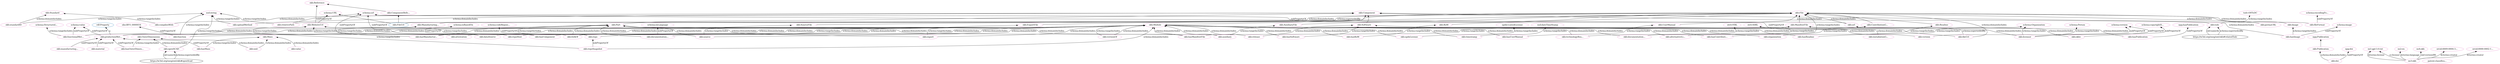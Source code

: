 digraph G {
  rankdir=BT
  node[height=.3]
"https://w3id.org/oseg/ont/okh#Readme" [fillcolor="#1f77b4" color="#1f77b4" label="okh:Readme"]
"https://w3id.org/oseg/ont/okh#SourceFile" [fillcolor="#1f77b4" color="#1f77b4" label="okh:SourceFile"]
"https://w3id.org/oseg/ont/okh#Image" [fillcolor="#1f77b4" color="#1f77b4" label="okh:Image"]
"https://w3id.org/oseg/ont/okh#WebsiteUrl" [fillcolor="#1f77b4" color="#1f77b4" label="okh:WebsiteUrl"]
"http://spdx.org/rdf/terms#ListedLicense" [fillcolor="#1f77b4" color="#1f77b4" label="spdxt:ListedLicense"]
"https://w3id.org/oseg/ont/okh#OuterDimensions" [fillcolor="#1f77b4" color="#1f77b4" label="okh:OuterDimensions"]
"https://w3id.org/oseg/ont/okh#Part" [fillcolor="#1f77b4" color="#1f77b4" label="okh:Part"]
"https://w3id.org/oseg/ont/okh#File" [fillcolor="#1f77b4" color="#1f77b4" label="okh:File"]
"https://w3id.org/oseg/ont/okh#UserManual" [fillcolor="#1f77b4" color="#1f77b4" label="okh:UserManual"]
"https://w3id.org/oseg/ont/okh#ExportFile" [fillcolor="#1f77b4" color="#1f77b4" label="okh:ExportFile"]
"http://ns.nature.com/terms/Publication" [fillcolor="#1f77b4" color="#1f77b4" label="npg:Publication"]
"https://w3id.org/oseg/ont/tsdc/core#OHTsDC" [fillcolor="#1f77b4" color="#1f77b4" label="tsdc:OHTsDC"]
"http://www.w3.org/2001/XMLSchema#dateTimeStamp" [fillcolor="#1f77b4" color="#1f77b4" label="xsd:dateTimeStamp"]
"http://schema.org/Person" [fillcolor="#1f77b4" color="#1f77b4" label="schema:Person"]
"https://w3id.org/oseg/ont/okh#ManufacturingInstructions" [fillcolor="#1f77b4" color="#1f77b4" label="okh:Manufacturing..."]
"https://w3id.org/oseg/ont/okh#Publication" [fillcolor="#1f77b4" color="#1f77b4" label="okh:Publication"]
"http://schema.org/StructuredValue" [fillcolor="#1f77b4" color="#1f77b4" label="schema:Structured..."]
"https://w3id.org/oseg/ont/okh#BoM" [fillcolor="#1f77b4" color="#1f77b4" label="okh:BoM"]
"https://w3id.org/oseg/ont/okh#ManifestFile" [fillcolor="#1f77b4" color="#1f77b4" label="okh:ManifestFile"]
"http://schema.org/Organization" [fillcolor="#1f77b4" color="#1f77b4" label="schema:Organization"]
"http://www.w3.org/1999/02/22-rdf-syntax-ns#Property" [fillcolor="#1f77b4" color="#1f77b4" label="rdf:Property"]
"https://w3id.org/oseg/ont/okh#ContributionGuide" [fillcolor="#1f77b4" color="#1f77b4" label="okh:ContributionG..."]
"http://schema.org/URL" [fillcolor="#1f77b4" color="#1f77b4" label="schema:URL"]
"https://w3id.org/oseg/ont/okh#AuxiliaryFile" [fillcolor="#1f77b4" color="#1f77b4" label="okh:AuxiliaryFile"]
"https://w3id.org/oseg/ont/otrl#ODRL" [fillcolor="#1f77b4" color="#1f77b4" label="otrl:ODRL"]
"https://w3id.org/oseg/ont/okh#Module" [fillcolor="#1f77b4" color="#1f77b4" label="okh:Module"]
"https://w3id.org/oseg/ont/okh#Software" [fillcolor="#1f77b4" color="#1f77b4" label="okh:Software"]
"http://www.w3.org/2001/XMLSchema#string" [fillcolor="#1f77b4" color="#1f77b4" label="xsd:string"]
"https://w3id.org/oseg/ont/okh#Component" [fillcolor="#1f77b4" color="#1f77b4" label="okh:Component"]
"https://w3id.org/oseg/ont/otrl#OTRL" [fillcolor="#1f77b4" color="#1f77b4" label="otrl:OTRL"]
"https://w3id.org/oseg/ont/okh#ComponentReference" [fillcolor="#1f77b4" color="#1f77b4" label="okh:ComponentRefe..."]
"https://w3id.org/oseg/ont/okh#Reference" [fillcolor="#1f77b4" color="#1f77b4" label="okh:Reference"]
"https://w3id.org/oseg/ont/okh#Mass" [fillcolor="#1f77b4" color="#1f77b4" label="okh:Mass"]
"https://w3id.org/oseg/ont/okh#FileUrl" [fillcolor="#1f77b4" color="#1f77b4" label="okh:FileUrl"]
"https://w3id.org/oseg/ont/okh#Standard" [fillcolor="#1f77b4" color="#1f77b4" label="okh:Standard"]
"https://w3id.org/oseg/ont/okh#functionalMetadata" [fillcolor="#e377c2" color="#e377c2" label="okh:functionalMet..."]
"https://w3id.org/oseg/ont/okh#Module" [fillcolor="#e377c2" color="#e377c2" label="okh:Module"]
"https://w3id.org/oseg/ont/okh#material" [fillcolor="#e377c2" color="#e377c2" label="okh:material"]
"https://w3id.org/oseg/ont/okh#openSCAD" [fillcolor="#e377c2" color="#e377c2" label="okh:openSCAD"]
"https://w3id.org/oseg/ont/okh#versionOf" [fillcolor="#e377c2" color="#e377c2" label="okh:versionOf"]
"http://www.w3.org/2001/XMLSchema#string" [fillcolor="#e377c2" color="#e377c2" label="xsd:string"]
"https://w3id.org/oseg/ont/okh#url" [fillcolor="#e377c2" color="#e377c2" label="okh:url"]
"https://www.gnu.org/licenses/gpl-3.0.txt" [fillcolor="#e377c2" color="#e377c2" label="ns1:gpl-3.0.txt"]
"http://schema.org/StructuredValue" [fillcolor="#e377c2" color="#e377c2" label="schema:Structured..."]
"https://w3id.org/oseg/ont/okh#Standard" [fillcolor="#e377c2" color="#e377c2" label="okh:Standard"]
"https://w3id.org/oseg/ont/okh#standardID" [fillcolor="#e377c2" color="#e377c2" label="okh:standardID"]
"https://w3id.org/oseg/ont/okh#Image" [fillcolor="#e377c2" color="#e377c2" label="okh:Image"]
"https://w3id.org/oseg/ont/okh#hasOuterDimensions" [fillcolor="#e377c2" color="#e377c2" label="okh:hasOuterDimen..."]
"https://w3id.org/oseg/ont/okh#hasContributionGuide" [fillcolor="#e377c2" color="#e377c2" label="okh:hasContributi..."]
"https://w3id.org/oseg/ont/tsdc/core#OHTsDC" [fillcolor="#e377c2" color="#e377c2" label="tsdc:OHTsDC"]
"https://w3id.org/oseg/ont/okh#forkOf" [fillcolor="#e377c2" color="#e377c2" label="okh:forkOf"]
"https://w3id.org/oseg/ont/okh#repo" [fillcolor="#e377c2" color="#e377c2" label="okh:repo"]
"http://schema.org/image" [fillcolor="#e377c2" color="#e377c2" label="schema:image"]
"https://w3id.org/oseg/ont/okh#Component" [fillcolor="#e377c2" color="#e377c2" label="okh:Component"]
"https://w3id.org/oseg/ont/okh#File" [fillcolor="#e377c2" color="#e377c2" label="okh:File"]
"http://schema.org/value" [fillcolor="#e377c2" color="#e377c2" label="schema:value"]
"https://w3id.org/oseg/ont/okh#source" [fillcolor="#e377c2" color="#e377c2" label="okh:source"]
"https://w3id.org/oseg/ont/okh#Readme" [fillcolor="#e377c2" color="#e377c2" label="okh:Readme"]
"https://w3id.org/oseg/ont/okh#Mass" [fillcolor="#e377c2" color="#e377c2" label="okh:Mass"]
"https://w3id.org/oseg/ont/okh#productionMetadata" [fillcolor="#e377c2" color="#e377c2" label="okh:productionMet..."]
"https://w3id.org/oseg/ont/okh#Part" [fillcolor="#e377c2" color="#e377c2" label="okh:Part"]
"http://ns.nature.com/terms/hasPublication" [fillcolor="#e377c2" color="#e377c2" label="npg:hasPublication"]
"http://schema.org/url" [fillcolor="#e377c2" color="#e377c2" label="schema:url"]
"http://schema.org/isBasedOn" [fillcolor="#e377c2" color="#e377c2" label="schema:isBasedOn"]
"https://w3id.org/oseg/ont/okh#timestamp" [fillcolor="#e377c2" color="#e377c2" label="okh:timestamp"]
"https://w3id.org/oseg/ont/okh#technologyReadinessLevel" [fillcolor="#e377c2" color="#e377c2" label="okh:technologyRea..."]
"http://ns.nature.com/terms/Publication" [fillcolor="#e377c2" color="#e377c2" label="npg:Publication"]
"https://w3id.org/oseg/ont/okh#ManifestFile" [fillcolor="#e377c2" color="#e377c2" label="okh:ManifestFile"]
"https://w3id.org/oseg/ont/okh#fileFormat" [fillcolor="#e377c2" color="#e377c2" label="okh:fileFormat"]
"http://schema.org/Organization" [fillcolor="#e377c2" color="#e377c2" label="schema:Organization"]
"http://schema.org/URL" [fillcolor="#e377c2" color="#e377c2" label="schema:URL"]
"https://w3id.org/oseg/ont/okh#licensor" [fillcolor="#e377c2" color="#e377c2" label="okh:licensor"]
"https://w3id.org/oseg/ont/okh#doi" [fillcolor="#e377c2" color="#e377c2" label="okh:doi"]
"http://purl.obolibrary.org/obo/BFO_0000016" [fillcolor="#e377c2" color="#e377c2" label="obo:BFO_0000016"]
"https://w3id.org/oseg/ont/okh#value" [fillcolor="#e377c2" color="#e377c2" label="okh:value"]
"https://w3id.org/oseg/ont/okh#hasSoftware" [fillcolor="#e377c2" color="#e377c2" label="okh:hasSoftware"]
"https://w3id.org/oseg/ont/okh#dataSource" [fillcolor="#e377c2" color="#e377c2" label="okh:dataSource"]
"https://w3id.org/oseg/ont/okh#documentationLanguage" [fillcolor="#e377c2" color="#e377c2" label="okh:documentation..."]
"https://w3id.org/oseg/ont/okh#uploadMethod" [fillcolor="#e377c2" color="#e377c2" label="okh:uploadMethod"]
"https://w3id.org/oseg/ont/okh#OuterDimensions" [fillcolor="#e377c2" color="#e377c2" label="okh:OuterDimensions"]
"http://schema.org/inLanguage" [fillcolor="#e377c2" color="#e377c2" label="schema:inLanguage"]
"http://id.loc.gov/vocabulary/iso639-1/en" [fillcolor="#e377c2" color="#e377c2" label="ns2:en"]
"https://w3id.org/oseg/ont/okh#permaURL" [fillcolor="#e377c2" color="#e377c2" label="okh:permaURL"]
"https://w3id.org/oseg/ont/okh#hasReadme" [fillcolor="#e377c2" color="#e377c2" label="okh:hasReadme"]
"https://w3id.org/oseg/ont/okh#export" [fillcolor="#e377c2" color="#e377c2" label="okh:export"]
"https://w3id.org/oseg/ont/okh#ContributionGuide" [fillcolor="#e377c2" color="#e377c2" label="okh:ContributionG..."]
"https://w3id.org/oseg/ont/okh#function" [fillcolor="#e377c2" color="#e377c2" label="okh:function"]
"https://w3id.org/oseg/ont/otrl#OTRL" [fillcolor="#e377c2" color="#e377c2" label="otrl:OTRL"]
"https://w3id.org/oseg/ont/okh#hasImage" [fillcolor="#e377c2" color="#e377c2" label="okh:hasImage"]
"https://w3id.org/oseg/ont/otrl#ODRL" [fillcolor="#e377c2" color="#e377c2" label="otrl:ODRL"]
"https://w3id.org/oseg/ont/okh#Publication" [fillcolor="#e377c2" color="#e377c2" label="okh:Publication"]
"https://w3id.org/oseg/ont/okh" [fillcolor="#e377c2" color="#e377c2" label="ns3:okh"]
"http://schema.org/version" [fillcolor="#e377c2" color="#e377c2" label="schema:version"]
"https://w3id.org/oseg/ont/okh#manufacturingProcess" [fillcolor="#e377c2" color="#e377c2" label="okh:manufacturing..."]
"http://data.epo.org/linked-data/def/patent/classificationIPCInventive" [fillcolor="#e377c2" color="#e377c2" label="patent:classifica..."]
"https://w3id.org/oseg/ont/okh#WebsiteUrl" [fillcolor="#e377c2" color="#e377c2" label="okh:WebsiteUrl"]
"https://w3id.org/oseg/ont/okh#ExportFile" [fillcolor="#e377c2" color="#e377c2" label="okh:ExportFile"]
"https://w3id.org/oseg/ont/okh#release" [fillcolor="#e377c2" color="#e377c2" label="okh:release"]
"https://w3id.org/oseg/ont/okh#tsdc" [fillcolor="#e377c2" color="#e377c2" label="okh:tsdc"]
"http://schema.org/codeRepository" [fillcolor="#e377c2" color="#e377c2" label="schema:codeReposi..."]
"http://spdx.org/rdf/terms#ListedLicense" [fillcolor="#e377c2" color="#e377c2" label="spdxt:ListedLicense"]
"https://w3id.org/oseg/ont/okh#okhv" [fillcolor="#e377c2" color="#e377c2" label="okh:okhv"]
"https://w3id.org/oseg/ont/okh#documentationReadinessLevel" [fillcolor="#e377c2" color="#e377c2" label="okh:documentation..."]
"https://w3id.org/oseg/ont/1.1.0/okh" [fillcolor="#e377c2" color="#e377c2" label="ns4:okh"]
"https://w3id.org/oseg/ont/okh#Software" [fillcolor="#e377c2" color="#e377c2" label="okh:Software"]
"http://schema.org/Person" [fillcolor="#e377c2" color="#e377c2" label="schema:Person"]
"https://w3id.org/oseg/ont/okh#hasUserManual" [fillcolor="#e377c2" color="#e377c2" label="okh:hasUserManual"]
"https://w3id.org/oseg/ont/okh#compliesWith" [fillcolor="#e377c2" color="#e377c2" label="okh:compliesWith"]
"https://w3id.org/oseg/ont/okh#alternativeLicense" [fillcolor="#e377c2" color="#e377c2" label="okh:alternativeLi..."]
"https://w3id.org/oseg/ont/okh#hasManifestFile" [fillcolor="#e377c2" color="#e377c2" label="okh:hasManifestFile"]
"https://w3id.org/oseg/ont/okh#relativePath" [fillcolor="#e377c2" color="#e377c2" label="okh:relativePath"]
"https://w3id.org/oseg/ont/okh#unit" [fillcolor="#e377c2" color="#e377c2" label="okh:unit"]
"https://w3id.org/oseg/ont/okh#repoHost" [fillcolor="#e377c2" color="#e377c2" label="okh:repoHost"]
"https://w3id.org/oseg/ont/okh#BoM" [fillcolor="#e377c2" color="#e377c2" label="okh:BoM"]
"https://w3id.org/oseg/ont/okh#ComponentReference" [fillcolor="#e377c2" color="#e377c2" label="okh:ComponentRefe..."]
"https://orcid.org/0009-0004-3559-6542" [fillcolor="#e377c2" color="#e377c2" label="orcid:0009-0004-3..."]
"https://w3id.org/oseg/ont/okh#SourceFile" [fillcolor="#e377c2" color="#e377c2" label="okh:SourceFile"]
"http://www.w3.org/2001/XMLSchema#dateTimeStamp" [fillcolor="#e377c2" color="#e377c2" label="xsd:dateTimeStamp"]
"https://w3id.org/oseg/ont/okh#organization" [fillcolor="#e377c2" color="#e377c2" label="okh:organization"]
"https://w3id.org/oseg/ont/okh#AuxiliaryFile" [fillcolor="#e377c2" color="#e377c2" label="okh:AuxiliaryFile"]
"https://w3id.org/oseg/ont/okh#hasPublication" [fillcolor="#e377c2" color="#e377c2" label="okh:hasPublication"]
"https://w3id.org/oseg/ont/okh#auxiliary" [fillcolor="#e377c2" color="#e377c2" label="okh:auxiliary"]
"https://w3id.org/oseg/ont/okh#version" [fillcolor="#e377c2" color="#e377c2" label="okh:version"]
"https://w3id.org/oseg/ont/okh#hasManufacturingInstructions" [fillcolor="#e377c2" color="#e377c2" label="okh:hasManufactur..."]
"https://w3id.org/oseg/ont/okh#ManufacturingInstructions" [fillcolor="#e377c2" color="#e377c2" label="okh:Manufacturing..."]
"https://w3id.org/oseg/ont/okh#fileUrl" [fillcolor="#e377c2" color="#e377c2" label="okh:fileUrl"]
"https://w3id.org/oseg/ont/okh#installationGuide" [fillcolor="#e377c2" color="#e377c2" label="okh:installationG..."]
"https://w3id.org/oseg/ont/okh#spdxLicense" [fillcolor="#e377c2" color="#e377c2" label="okh:spdxLicense"]
"https://orcid.org/0000-0002-1611-7129" [fillcolor="#e377c2" color="#e377c2" label="orcid:0000-0002-1..."]
"http://schema.org/copyrightHolder" [fillcolor="#e377c2" color="#e377c2" label="schema:copyrightH..."]
"https://w3id.org/oseg/ont/okh#repoSnapshot" [fillcolor="#e377c2" color="#e377c2" label="okh:repoSnapshot"]
"https://w3id.org/oseg/ont/okh#Reference" [fillcolor="#e377c2" color="#e377c2" label="okh:Reference"]
"https://w3id.org/oseg/ont/okh#attestation" [fillcolor="#e377c2" color="#e377c2" label="okh:attestation"]
"https://w3id.org/oseg/ont/okh#hasMass" [fillcolor="#e377c2" color="#e377c2" label="okh:hasMass"]
"http://schema.org/encodingFormat" [fillcolor="#e377c2" color="#e377c2" label="schema:encodingFo..."]
"https://w3id.org/oseg/ont/okh#hasBoM" [fillcolor="#e377c2" color="#e377c2" label="okh:hasBoM"]
"https://w3id.org/oseg/ont/okh#UserManual" [fillcolor="#e377c2" color="#e377c2" label="okh:UserManual"]
"http://ns.nature.com/terms/doi" [fillcolor="#e377c2" color="#e377c2" label="npg:doi"]
"https://w3id.org/oseg/ont/okh#hasComponent" [fillcolor="#e377c2" color="#e377c2" label="okh:hasComponent"]
  "https://w3id.org/oseg/ont/okh#licensor" -> "https://w3id.org/oseg/ont/okh#Module" [label="schema:domainIncludes"]
  "https://w3id.org/oseg/ont/okh#openScad" -> "https://w3id.org/oseg/ont/okh#openSCAD" [label="owl:sameAs"]
  "https://w3id.org/oseg/ont/okh#documentationReadinessLevel" -> "https://w3id.org/oseg/ont/otrl#ODRL" [label="schema:rangeIncludes"]
  "https://w3id.org/oseg/ont/okh#hasReadme" -> "https://w3id.org/oseg/ont/okh#Module" [label="schema:domainIncludes"]
  "https://w3id.org/oseg/ont/okh#repo" -> "https://w3id.org/oseg/ont/okh#Module" [label="schema:domainIncludes"]
  "https://w3id.org/oseg/ont/okh#hasManufacturingInstructions" -> "https://w3id.org/oseg/ont/okh#Part" [label="schema:domainIncludes"]
  "https://w3id.org/oseg/ont/okh#doi" -> "https://w3id.org/oseg/ont/okh#Publication" [label="schema:domainIncludes"]
  "https://w3id.org/oseg/ont/okh#version" -> "http://schema.org/version" [label="subPropertyOf"]
  "https://w3id.org/oseg/ont/okh#hasContributionGuide" -> "https://w3id.org/oseg/ont/okh#Module" [label="schema:domainIncludes"]
  "https://w3id.org/oseg/ont/okh#functionalMetadata" -> "http://schema.org/value" [label="subPropertyOf"]
  "https://w3id.org/oseg/ont/okh#relativePath" -> "http://www.w3.org/2001/XMLSchema#string" [label="schema:rangeIncludes"]
  "https://w3id.org/oseg/ont/okh" -> "https://www.gnu.org/licenses/gpl-3.0.txt" [label="dcterms:license"]
  "https://w3id.org/oseg/ont/okh#functionalMetadata" -> "http://schema.org/StructuredValue" [label="schema:rangeIncludes"]
  "https://w3id.org/oseg/ont/okh#repoHost" -> "http://schema.org/url" [label="subPropertyOf"]
  "https://w3id.org/oseg/ont/okh#standardID" -> "https://w3id.org/oseg/ont/okh#Standard" [label="schema:domainIncludes"]
  "https://w3id.org/oseg/ont/okh#repoSnapshot" -> "https://w3id.org/oseg/ont/okh#WebsiteUrl" [label="schema:rangeIncludes"]
  "https://w3id.org/oseg/ont/okh#export" -> "https://w3id.org/oseg/ont/okh#ExportFile" [label="schema:rangeIncludes"]
  "https://w3id.org/oseg/ont/okh#source" -> "https://w3id.org/oseg/ont/okh#Module" [label="schema:domainIncludes"]
  "https://w3id.org/oseg/ont/okh#hasImage" -> "https://w3id.org/oseg/ont/okh#Image" [label="schema:rangeIncludes"]
  "https://w3id.org/oseg/ont/okh#relatedTsdc" -> "https://w3id.org/oseg/ont/okh#tsdc" [label="schema:supersededBy"]
  "https://w3id.org/oseg/ont/okh#repo" -> "http://schema.org/codeRepository" [label="subPropertyOf"]
  "https://w3id.org/oseg/ont/okh#tsdc" -> "https://w3id.org/oseg/ont/tsdc/core#OHTsDC" [label="schema:rangeIncludes"]
  "https://w3id.org/oseg/ont/okh#repoSnapshot" -> "https://w3id.org/oseg/ont/okh#repo" [label="subPropertyOf"]
  "https://w3id.org/oseg/ont/okh#hasImage" -> "http://schema.org/image" [label="subPropertyOf"]
  "https://w3id.org/oseg/ont/okh#spdxLicense" -> "http://spdx.org/rdf/terms#ListedLicense" [label="schema:rangeIncludes"]
  "https://w3id.org/oseg/ont/okh#hasImage" -> "https://w3id.org/oseg/ont/okh#Component" [label="schema:domainIncludes"]
  "https://w3id.org/oseg/ont/okh#FileUrl" -> "https://w3id.org/oseg/ont/okh#File" [label="schema:supersededBy"]
  "https://w3id.org/oseg/ont/okh#release" -> "https://w3id.org/oseg/ont/okh#Module" [label="schema:domainIncludes"]
  "https://w3id.org/oseg/ont/okh#documentationReadinessLevel" -> "https://w3id.org/oseg/ont/okh#Module" [label="schema:domainIncludes"]
  "https://w3id.org/oseg/ont/okh#AuxiliaryFile" -> "https://w3id.org/oseg/ont/okh#File" [label=""]
  "https://w3id.org/oseg/ont/okh#productionMetadata" -> "http://schema.org/value" [label="subPropertyOf"]
  "https://w3id.org/oseg/ont/okh#function" -> "https://w3id.org/oseg/ont/okh#Module" [label="schema:domainIncludes"]
  "https://w3id.org/oseg/ont/okh#relativePath" -> "http://schema.org/url" [label="subPropertyOf"]
  "https://w3id.org/oseg/ont/okh#openScad" -> "https://w3id.org/oseg/ont/okh#openSCAD" [label="schema:supersededBy"]
  "https://w3id.org/oseg/ont/okh#hasReadme" -> "https://w3id.org/oseg/ont/okh#Readme" [label="schema:rangeIncludes"]
  "https://w3id.org/oseg/ont/okh#auxiliary" -> "https://w3id.org/oseg/ont/okh#Module" [label="schema:domainIncludes"]
  "https://w3id.org/oseg/ont/okh#value" -> "https://w3id.org/oseg/ont/okh#Mass" [label="schema:domainIncludes"]
  "https://w3id.org/oseg/ont/okh#ManufacturingInstructions" -> "https://w3id.org/oseg/ont/okh#File" [label=""]
  "https://w3id.org/oseg/ont/okh#BoM" -> "https://w3id.org/oseg/ont/okh#File" [label=""]
  "https://w3id.org/oseg/ont/okh#url" -> "https://w3id.org/oseg/ont/okh#File" [label="schema:domainIncludes"]
  "https://w3id.org/oseg/ont/okh#hasUserManual" -> "https://w3id.org/oseg/ont/okh#Module" [label="schema:domainIncludes"]
  "https://w3id.org/oseg/ont/okh#hasMass" -> "https://w3id.org/oseg/ont/okh#productionMetadata" [label="subPropertyOf"]
  "https://w3id.org/oseg/ont/okh" -> "https://w3id.org/oseg/ont/1.1.0/okh" [label="owl:versionIRI"]
  "https://w3id.org/oseg/ont/okh#Part" -> "https://w3id.org/oseg/ont/okh#Component" [label=""]
  "https://w3id.org/oseg/ont/okh#licensor" -> "http://schema.org/Organization" [label="schema:rangeIncludes"]
  "https://w3id.org/oseg/ont/okh#alternativeLicense" -> "https://w3id.org/oseg/ont/okh#Module" [label="schema:domainIncludes"]
  "https://w3id.org/oseg/ont/okh#release" -> "https://w3id.org/oseg/ont/okh#Software" [label="schema:domainIncludes"]
  "https://w3id.org/oseg/ont/okh#documentationLanguage" -> "https://w3id.org/oseg/ont/okh#Part" [label="schema:domainIncludes"]
  "https://w3id.org/oseg/ont/okh#documentationLanguage" -> "https://w3id.org/oseg/ont/okh#Module" [label="schema:domainIncludes"]
  "https://w3id.org/oseg/ont/okh#licensor" -> "http://schema.org/Person" [label="schema:rangeIncludes"]
  "https://w3id.org/oseg/ont/okh#hasPublication" -> "http://ns.nature.com/terms/hasPublication" [label="subPropertyOf"]
  "https://w3id.org/oseg/ont/okh#Readme" -> "https://w3id.org/oseg/ont/okh#File" [label=""]
  "https://w3id.org/oseg/ont/okh#functionalMetadata" -> "https://w3id.org/oseg/ont/okh#Module" [label="schema:domainIncludes"]
  "https://w3id.org/oseg/ont/okh#dataSource" -> "http://schema.org/url" [label="subPropertyOf"]
  "https://w3id.org/oseg/ont/okh#forkOf" -> "http://schema.org/isBasedOn" [label="subPropertyOf"]
  "https://w3id.org/oseg/ont/okh#forkOf" -> "https://w3id.org/oseg/ont/okh#Module" [label="schema:domainIncludes"]
  "https://w3id.org/oseg/ont/okh#Publication" -> "http://ns.nature.com/terms/Publication" [label=""]
  "https://w3id.org/oseg/ont/okh#source" -> "https://w3id.org/oseg/ont/okh#Part" [label="schema:domainIncludes"]
  "https://w3id.org/oseg/ont/okh#okhv" -> "http://schema.org/version" [label="subPropertyOf"]
  "https://w3id.org/oseg/ont/okh#fileUrl" -> "http://schema.org/url" [label="subPropertyOf"]
  "https://w3id.org/oseg/ont/okh#hasBoM" -> "https://w3id.org/oseg/ont/okh#BoM" [label="schema:rangeIncludes"]
  "https://w3id.org/oseg/ont/okh#UserManual" -> "https://w3id.org/oseg/ont/okh#File" [label=""]
  "https://w3id.org/oseg/ont/okh#productionMetadata" -> "https://w3id.org/oseg/ont/okh#Module" [label="schema:domainIncludes"]
  "https://w3id.org/oseg/ont/okh#productionMetadata" -> "http://www.w3.org/1999/02/22-rdf-syntax-ns#Property" [label="a"]
  "https://w3id.org/oseg/ont/okh#organization" -> "https://w3id.org/oseg/ont/okh#Module" [label="schema:domainIncludes"]
  "https://w3id.org/oseg/ont/okh#manufacturingProcess" -> "https://w3id.org/oseg/ont/okh#productionMetadata" [label="subPropertyOf"]
  "https://w3id.org/oseg/ont/okh#SourceFile" -> "https://w3id.org/oseg/ont/okh#File" [label=""]
  "https://w3id.org/oseg/ont/okh#export" -> "https://w3id.org/oseg/ont/okh#Module" [label="schema:domainIncludes"]
  "https://w3id.org/oseg/ont/okh#organization" -> "http://schema.org/Organization" [label="schema:rangeIncludes"]
  "https://w3id.org/oseg/ont/okh#auxiliary" -> "https://w3id.org/oseg/ont/okh#Part" [label="schema:domainIncludes"]
  "https://w3id.org/oseg/ont/okh#FileUrl" -> "https://w3id.org/oseg/ont/okh#ComponentReference" [label=""]
  "https://w3id.org/oseg/ont/okh" -> "https://orcid.org/0009-0004-3559-6542" [label="dcterms:creator"]
  "https://w3id.org/oseg/ont/okh#repoHost" -> "https://w3id.org/oseg/ont/okh#Module" [label="schema:domainIncludes"]
  "https://w3id.org/oseg/ont/okh#source" -> "https://w3id.org/oseg/ont/okh#SourceFile" [label="schema:rangeIncludes"]
  "https://w3id.org/oseg/ont/okh#WebsiteUrl" -> "http://schema.org/URL" [label=""]
  "https://w3id.org/oseg/ont/okh#hasComponent" -> "https://w3id.org/oseg/ont/okh#Module" [label="schema:rangeIncludes"]
  "https://w3id.org/oseg/ont/okh#timestamp" -> "http://www.w3.org/2001/XMLSchema#dateTimeStamp" [label="schema:rangeIncludes"]
  "https://w3id.org/oseg/ont/okh#uploadMethod" -> "http://www.w3.org/2001/XMLSchema#string" [label="schema:rangeIncludes"]
  "https://w3id.org/oseg/ont/okh#ExportFile" -> "https://w3id.org/oseg/ont/okh#File" [label=""]
  "https://w3id.org/oseg/ont/okh#compliesWith" -> "https://w3id.org/oseg/ont/okh#Component" [label="schema:domainIncludes"]
  "https://w3id.org/oseg/ont/okh#auxiliary" -> "https://w3id.org/oseg/ont/okh#AuxiliaryFile" [label="schema:rangeIncludes"]
  "https://w3id.org/oseg/ont/okh#hasSoftware" -> "https://w3id.org/oseg/ont/okh#Module" [label="schema:domainIncludes"]
  "https://w3id.org/oseg/ont/okh#hasManufacturingInstructions" -> "https://w3id.org/oseg/ont/okh#ManufacturingInstructions" [label="schema:rangeIncludes"]
  "https://w3id.org/oseg/ont/okh#timestamp" -> "https://w3id.org/oseg/ont/okh#Module" [label="schema:domainIncludes"]
  "https://w3id.org/oseg/ont/okh#function" -> "http://purl.obolibrary.org/obo/BFO_0000016" [label="subPropertyOf"]
  "https://w3id.org/oseg/ont/okh#FileUrl" -> "http://schema.org/URL" [label=""]
  "https://w3id.org/oseg/ont/okh#spdxLicense" -> "https://w3id.org/oseg/ont/okh#Module" [label="schema:domainIncludes"]
  "https://w3id.org/oseg/ont/okh#url" -> "http://schema.org/url" [label="subPropertyOf"]
  "https://w3id.org/oseg/ont/okh#technologyReadinessLevel" -> "https://w3id.org/oseg/ont/okh#Module" [label="schema:domainIncludes"]
  "https://w3id.org/oseg/ont/okh#hasManifestFile" -> "https://w3id.org/oseg/ont/okh#Module" [label="schema:domainIncludes"]
  "https://w3id.org/oseg/ont/okh#Software" -> "https://w3id.org/oseg/ont/okh#Component" [label=""]
  "https://w3id.org/oseg/ont/okh#repoSnapshot" -> "https://w3id.org/oseg/ont/okh#Module" [label="schema:domainIncludes"]
  "https://w3id.org/oseg/ont/okh#forkOf" -> "https://w3id.org/oseg/ont/okh#Part" [label="schema:domainIncludes"]
  "https://w3id.org/oseg/ont/okh#hasSoftware" -> "https://w3id.org/oseg/ont/okh#Software" [label="schema:rangeIncludes"]
  "https://w3id.org/oseg/ont/okh#version" -> "https://w3id.org/oseg/ont/okh#Module" [label="schema:domainIncludes"]
  "https://w3id.org/oseg/ont/okh#versionOf" -> "https://w3id.org/oseg/ont/okh#Module" [label="schema:rangeIncludes"]
  "https://w3id.org/oseg/ont/okh#function" -> "http://www.w3.org/2001/XMLSchema#string" [label="schema:rangeIncludes"]
  "https://w3id.org/oseg/ont/okh" -> "https://orcid.org/0000-0002-1611-7129" [label="dcterms:creator"]
  "https://w3id.org/oseg/ont/okh#Image" -> "https://w3id.org/oseg/ont/okh#File" [label=""]
  "https://w3id.org/oseg/ont/okh#attestation" -> "https://w3id.org/oseg/ont/okh#Module" [label="schema:domainIncludes"]
  "https://w3id.org/oseg/ont/okh#relatedTsdc" -> "https://w3id.org/oseg/ont/okh#tsdc" [label="owl:sameAs"]
  "https://w3id.org/oseg/ont/okh#licensor" -> "http://schema.org/copyrightHolder" [label="subPropertyOf"]
  "https://w3id.org/oseg/ont/okh#material" -> "https://w3id.org/oseg/ont/okh#productionMetadata" [label="subPropertyOf"]
  "https://w3id.org/oseg/ont/okh#ManifestFile" -> "https://w3id.org/oseg/ont/okh#File" [label=""]
  "https://w3id.org/oseg/ont/okh#productionMetadata" -> "https://w3id.org/oseg/ont/okh#Part" [label="schema:domainIncludes"]
  "https://w3id.org/oseg/ont/okh#hasOuterDimensions" -> "https://w3id.org/oseg/ont/okh#OuterDimensions" [label="schema:rangeIncludes"]
  "https://w3id.org/oseg/ont/okh#documentationLanguage" -> "http://schema.org/inLanguage" [label="subPropertyOf"]
  "https://w3id.org/oseg/ont/okh#ComponentReference" -> "https://w3id.org/oseg/ont/okh#Reference" [label=""]
  "https://w3id.org/oseg/ont/okh#alternativeLicense" -> "https://w3id.org/oseg/ont/okh#File" [label="schema:rangeIncludes"]
  "https://w3id.org/oseg/ont/okh#dataSource" -> "https://w3id.org/oseg/ont/okh#Module" [label="schema:domainIncludes"]
  "https://w3id.org/oseg/ont/okh#okhv" -> "https://w3id.org/oseg/ont/okh#ManifestFile" [label="schema:domainIncludes"]
  "https://w3id.org/oseg/ont/okh#export" -> "https://w3id.org/oseg/ont/okh#Part" [label="schema:domainIncludes"]
  "https://w3id.org/oseg/ont/okh#fileUrl" -> "https://w3id.org/oseg/ont/okh#url" [label="schema:supersededBy"]
  "https://w3id.org/oseg/ont/okh#uploadMethod" -> "https://w3id.org/oseg/ont/okh#Component" [label="schema:domainIncludes"]
  "https://w3id.org/oseg/ont/okh" -> "http://id.loc.gov/vocabulary/iso639-1/en" [label="dcterms:language"]
  "https://w3id.org/oseg/ont/okh#unit" -> "https://w3id.org/oseg/ont/okh#Mass" [label="schema:domainIncludes"]
  "https://w3id.org/oseg/ont/okh#hasComponent" -> "https://w3id.org/oseg/ont/okh#Part" [label="schema:rangeIncludes"]
  "https://w3id.org/oseg/ont/okh#fileUrl" -> "https://w3id.org/oseg/ont/okh#File" [label="schema:domainIncludes"]
  "https://w3id.org/oseg/ont/okh#hasBoM" -> "https://w3id.org/oseg/ont/okh#Module" [label="schema:domainIncludes"]
  "https://w3id.org/oseg/ont/okh#hasPublication" -> "https://w3id.org/oseg/ont/okh#Module" [label="schema:domainIncludes"]
  "https://w3id.org/oseg/ont/okh#fileFormat" -> "http://schema.org/encodingFormat" [label="subPropertyOf"]
  "https://w3id.org/oseg/ont/okh#ContributionGuide" -> "https://w3id.org/oseg/ont/okh#File" [label=""]
  "https://w3id.org/oseg/ont/okh#hasManufacturingInstructions" -> "https://w3id.org/oseg/ont/okh#Module" [label="schema:domainIncludes"]
  "https://w3id.org/oseg/ont/okh#installationGuide" -> "https://w3id.org/oseg/ont/okh#Software" [label="schema:domainIncludes"]
  "https://w3id.org/oseg/ont/okh" -> "https://www.gnu.org/licenses/gpl-3.0.txt" [label="cc:license"]
  "https://w3id.org/oseg/ont/okh#hasComponent" -> "https://w3id.org/oseg/ont/okh#WebsiteUrl" [label="schema:rangeIncludes"]
  "https://w3id.org/oseg/ont/okh#WebsiteUrl" -> "https://w3id.org/oseg/ont/okh#Reference" [label=""]
  "https://w3id.org/oseg/ont/okh#openSCAD" -> "http://www.w3.org/2001/XMLSchema#string" [label="schema:rangeIncludes"]
  "https://w3id.org/oseg/ont/okh#relativePath" -> "https://w3id.org/oseg/ont/okh#File" [label="schema:domainIncludes"]
  "https://w3id.org/oseg/ont/okh#openSCAD" -> "https://w3id.org/oseg/ont/okh#OuterDimensions" [label="schema:domainIncludes"]
  "https://w3id.org/oseg/ont/okh#hasManifestFile" -> "https://w3id.org/oseg/ont/okh#Part" [label="schema:domainIncludes"]
  "https://w3id.org/oseg/ont/okh#hasContributionGuide" -> "https://w3id.org/oseg/ont/okh#ContributionGuide" [label="schema:rangeIncludes"]
  "https://w3id.org/oseg/ont/okh#hasComponent" -> "https://w3id.org/oseg/ont/okh#Module" [label="schema:domainIncludes"]
  "https://w3id.org/oseg/ont/okh#hasUserManual" -> "https://w3id.org/oseg/ont/okh#UserManual" [label="schema:rangeIncludes"]
  "https://w3id.org/oseg/ont/okh#hasOuterDimensions" -> "https://w3id.org/oseg/ont/okh#productionMetadata" [label="subPropertyOf"]
  "https://w3id.org/oseg/ont/okh#compliesWith" -> "https://w3id.org/oseg/ont/okh#Standard" [label="schema:rangeIncludes"]
  "https://w3id.org/oseg/ont/okh#attestation" -> "https://w3id.org/oseg/ont/okh#WebsiteUrl" [label="schema:rangeIncludes"]
  "https://w3id.org/oseg/ont/okh#fileFormat" -> "https://w3id.org/oseg/ont/okh#File" [label="schema:domainIncludes"]
  "https://w3id.org/oseg/ont/okh#tsdc" -> "https://w3id.org/oseg/ont/okh#Component" [label="schema:domainIncludes"]
  "https://w3id.org/oseg/ont/okh#doi" -> "http://ns.nature.com/terms/doi" [label="subPropertyOf"]
  "https://w3id.org/oseg/ont/okh#hasMass" -> "https://w3id.org/oseg/ont/okh#Mass" [label="schema:rangeIncludes"]
  "https://w3id.org/oseg/ont/okh#technologyReadinessLevel" -> "https://w3id.org/oseg/ont/otrl#OTRL" [label="schema:rangeIncludes"]
  "https://w3id.org/oseg/ont/okh#permaURL" -> "https://w3id.org/oseg/ont/okh#File" [label="schema:domainIncludes"]
  "https://w3id.org/oseg/ont/okh#unit" -> "https://w3id.org/oseg/ont/okh#OuterDimensions" [label="schema:domainIncludes"]
  "https://w3id.org/oseg/ont/okh#versionOf" -> "https://w3id.org/oseg/ont/okh#Module" [label="schema:domainIncludes"]
  "https://w3id.org/oseg/ont/okh#standardID" -> "http://www.w3.org/2001/XMLSchema#string" [label="schema:rangeIncludes"]
  "https://w3id.org/oseg/ont/okh#repo" -> "https://w3id.org/oseg/ont/okh#WebsiteUrl" [label="schema:rangeIncludes"]
  "https://w3id.org/oseg/ont/okh#hasManifestFile" -> "https://w3id.org/oseg/ont/okh#ManifestFile" [label="schema:rangeIncludes"]
  "https://w3id.org/oseg/ont/okh#Module" -> "https://w3id.org/oseg/ont/okh#Component" [label=""]
}

